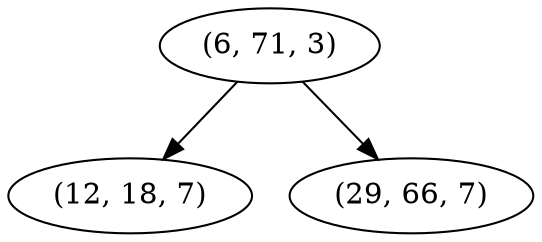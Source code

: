 digraph tree {
    "(6, 71, 3)";
    "(12, 18, 7)";
    "(29, 66, 7)";
    "(6, 71, 3)" -> "(12, 18, 7)";
    "(6, 71, 3)" -> "(29, 66, 7)";
}
